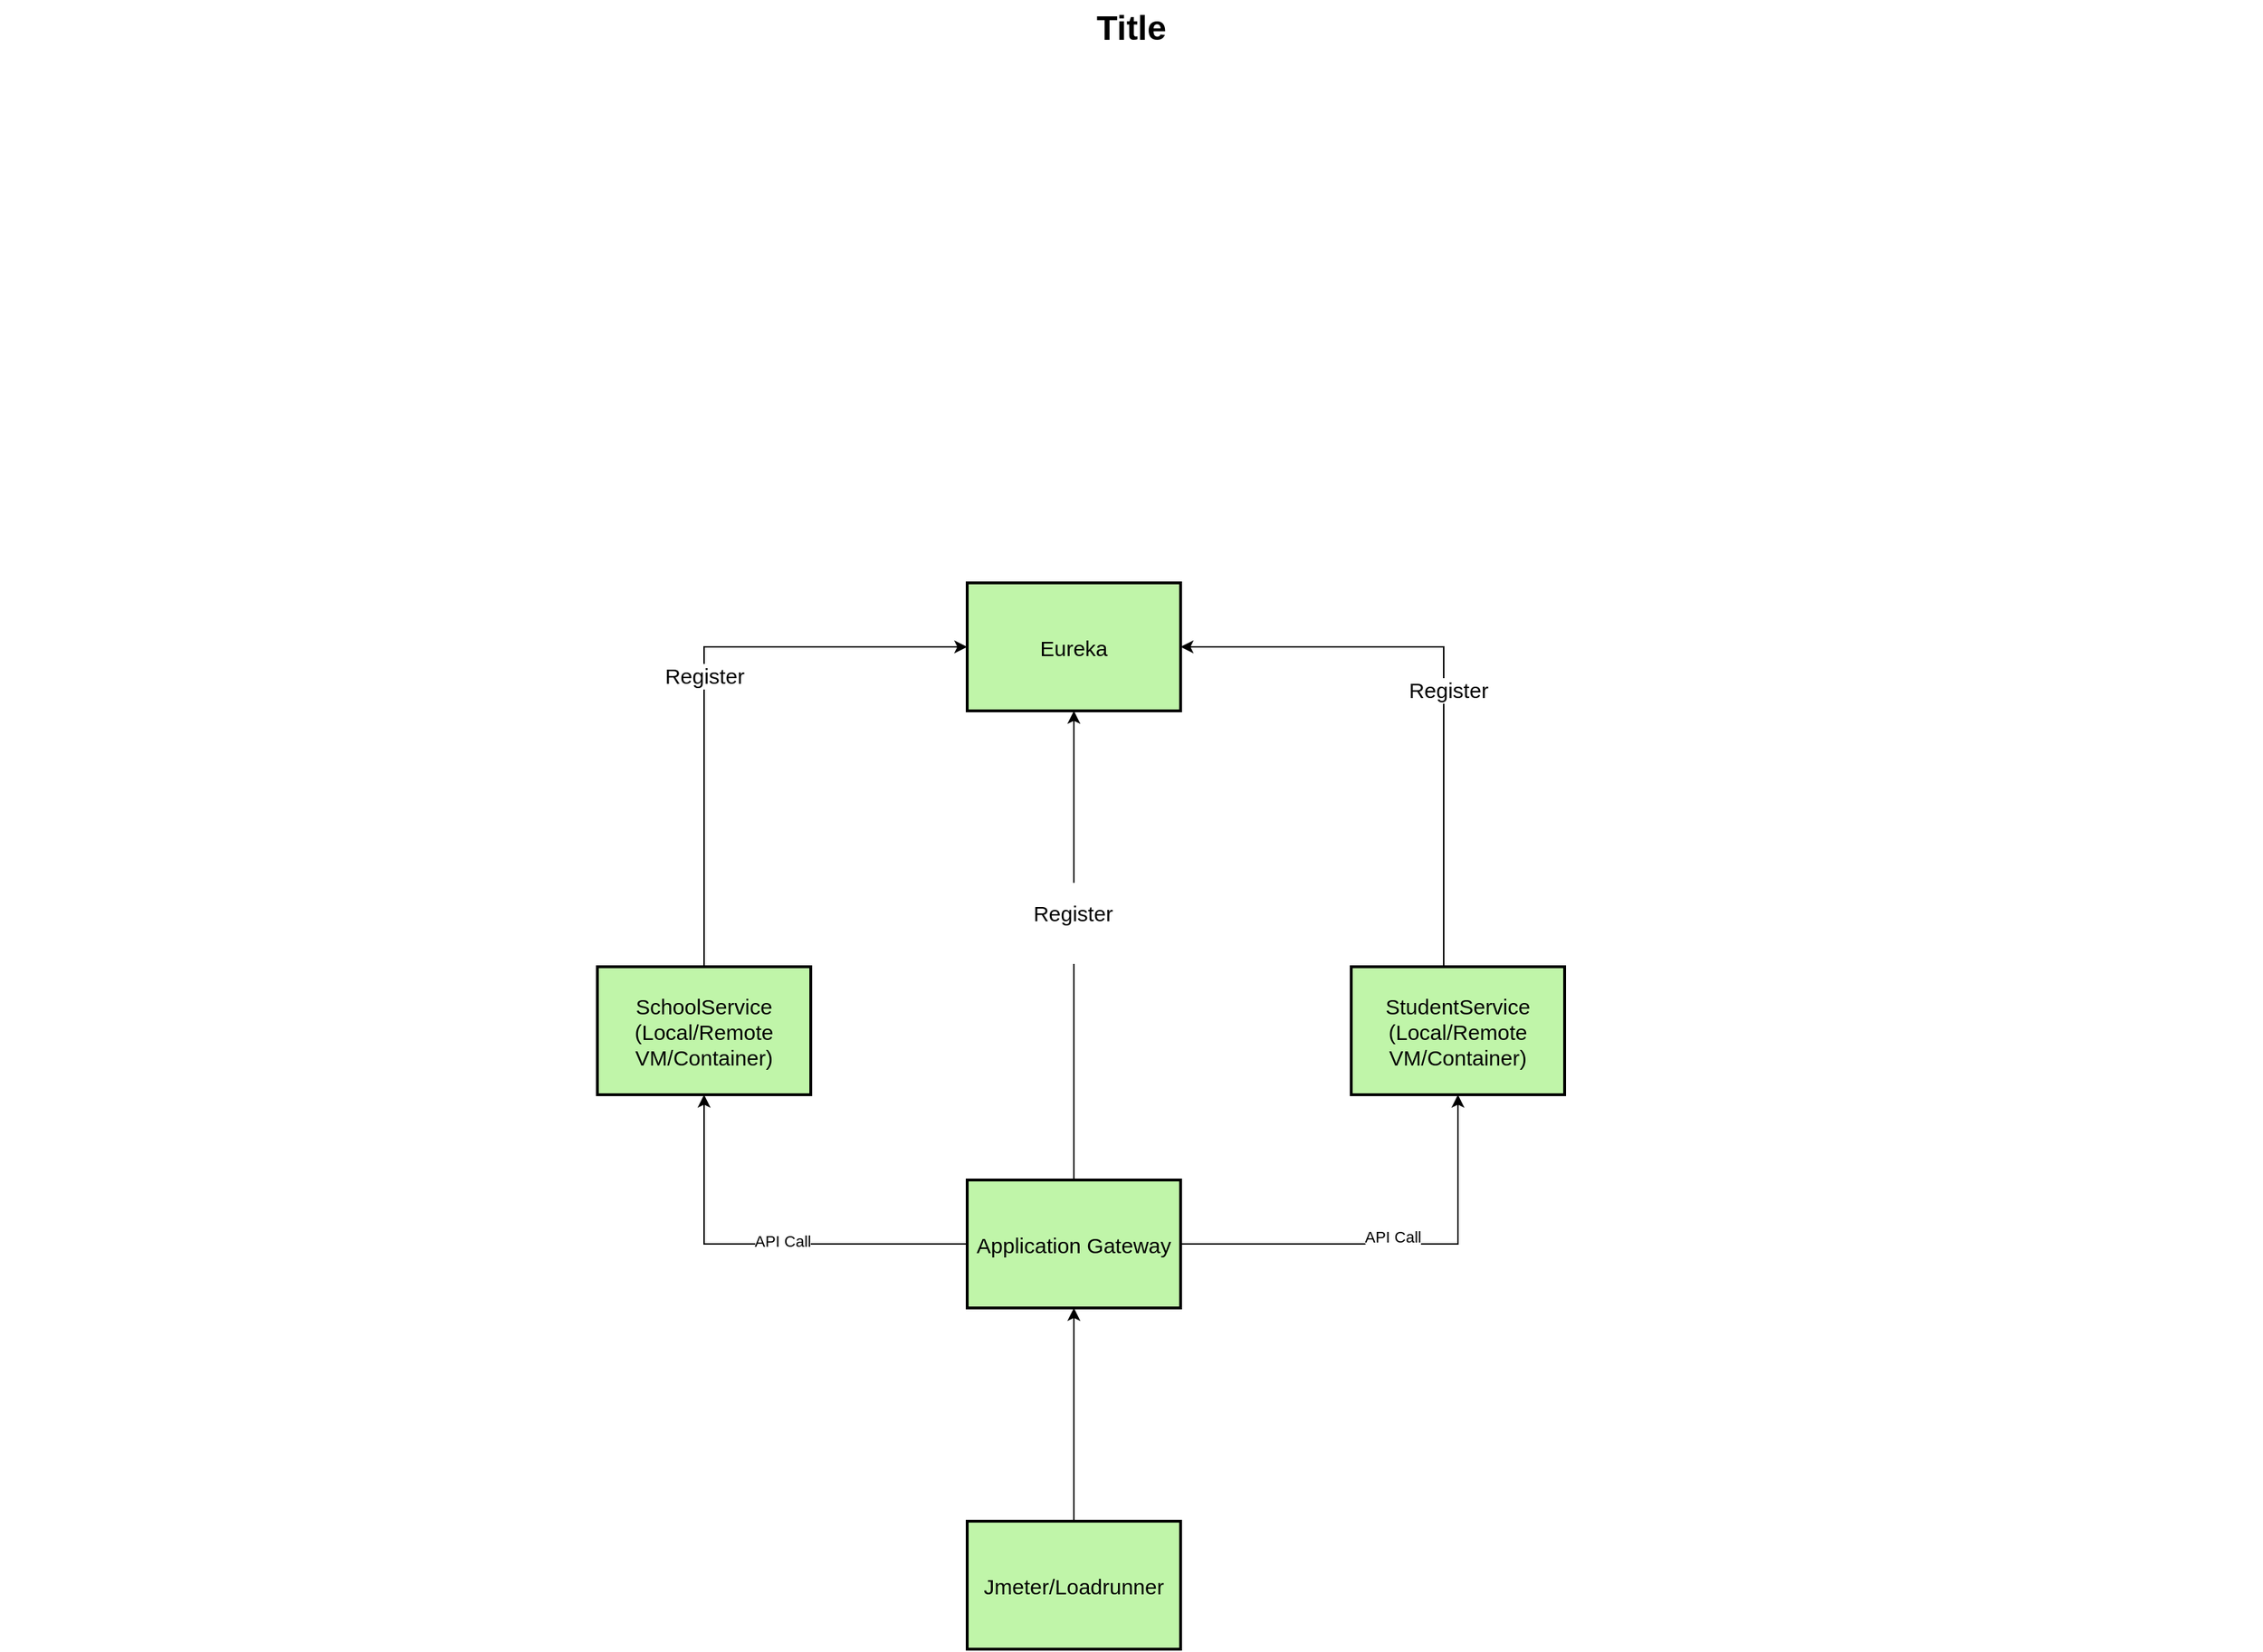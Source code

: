 <mxfile version="21.1.5" type="github">
  <diagram name="Page-1" id="74b105a0-9070-1c63-61bc-23e55f88626e">
    <mxGraphModel dx="1993" dy="1196" grid="1" gridSize="10" guides="1" tooltips="1" connect="1" arrows="1" fold="1" page="1" pageScale="1.5" pageWidth="1169" pageHeight="826" background="none" math="0" shadow="0">
      <root>
        <mxCell id="0" style=";html=1;" />
        <mxCell id="1" style=";html=1;" parent="0" />
        <mxCell id="10b056a9c633e61c-30" value="Title" style="text;strokeColor=none;fillColor=none;html=1;fontSize=24;fontStyle=1;verticalAlign=middle;align=center;" parent="1" vertex="1">
          <mxGeometry x="80" y="40" width="1590" height="40" as="geometry" />
        </mxCell>
        <mxCell id="5wn7QCThYIIw2rzu8Sw5-3" value="Eureka" style="strokeWidth=2;dashed=0;align=center;fontSize=15;shape=rect;fillColor=#c0f5a9;verticalLabelPosition=middle;verticalAlign=middle;horizontal=1;labelPosition=center;" parent="1" vertex="1">
          <mxGeometry x="760" y="450" width="150" height="90" as="geometry" />
        </mxCell>
        <mxCell id="5wn7QCThYIIw2rzu8Sw5-10" style="edgeStyle=orthogonalEdgeStyle;rounded=0;orthogonalLoop=1;jettySize=auto;html=1;fontSize=15;entryX=0.5;entryY=1;entryDx=0;entryDy=0;" parent="1" source="5wn7QCThYIIw2rzu8Sw5-4" target="PPPH0V48h3Za9GulFSPz-1" edge="1">
          <mxGeometry relative="1" as="geometry" />
        </mxCell>
        <mxCell id="5wn7QCThYIIw2rzu8Sw5-4" value="Jmeter/Loadrunner" style="strokeWidth=2;dashed=0;align=center;fontSize=15;shape=rect;fillColor=#c0f5a9;verticalLabelPosition=middle;verticalAlign=middle;labelPosition=center;" parent="1" vertex="1">
          <mxGeometry x="760" y="1110" width="150" height="90" as="geometry" />
        </mxCell>
        <mxCell id="5wn7QCThYIIw2rzu8Sw5-8" style="edgeStyle=orthogonalEdgeStyle;rounded=0;orthogonalLoop=1;jettySize=auto;html=1;entryX=1;entryY=0.5;entryDx=0;entryDy=0;fontSize=15;" parent="1" source="5wn7QCThYIIw2rzu8Sw5-5" target="5wn7QCThYIIw2rzu8Sw5-3" edge="1">
          <mxGeometry relative="1" as="geometry">
            <Array as="points">
              <mxPoint x="1095" y="495" />
            </Array>
          </mxGeometry>
        </mxCell>
        <mxCell id="5wn7QCThYIIw2rzu8Sw5-11" value="Register" style="edgeLabel;html=1;align=center;verticalAlign=middle;resizable=0;points=[];fontSize=15;" parent="5wn7QCThYIIw2rzu8Sw5-8" vertex="1" connectable="0">
          <mxGeometry x="-0.047" y="-3" relative="1" as="geometry">
            <mxPoint as="offset" />
          </mxGeometry>
        </mxCell>
        <mxCell id="5wn7QCThYIIw2rzu8Sw5-5" value="StudentService&#xa;(Local/Remote&#xa;VM/Container)" style="strokeWidth=2;dashed=0;align=center;fontSize=15;shape=rect;fillColor=#c0f5a9;verticalLabelPosition=middle;verticalAlign=middle;labelPosition=center;" parent="1" vertex="1">
          <mxGeometry x="1030" y="720" width="150" height="90" as="geometry" />
        </mxCell>
        <mxCell id="5wn7QCThYIIw2rzu8Sw5-7" value="Register" style="edgeStyle=orthogonalEdgeStyle;rounded=0;orthogonalLoop=1;jettySize=auto;html=1;entryX=0;entryY=0.5;entryDx=0;entryDy=0;fontSize=15;" parent="1" source="5wn7QCThYIIw2rzu8Sw5-6" target="5wn7QCThYIIw2rzu8Sw5-3" edge="1">
          <mxGeometry relative="1" as="geometry">
            <Array as="points">
              <mxPoint x="575" y="495" />
            </Array>
          </mxGeometry>
        </mxCell>
        <mxCell id="5wn7QCThYIIw2rzu8Sw5-6" value="SchoolService&#xa;(Local/Remote&#xa;VM/Container)" style="strokeWidth=2;dashed=0;align=center;fontSize=15;shape=rect;fillColor=#c0f5a9;verticalLabelPosition=middle;verticalAlign=middle;labelPosition=center;" parent="1" vertex="1">
          <mxGeometry x="500" y="720" width="150" height="90" as="geometry" />
        </mxCell>
        <mxCell id="PPPH0V48h3Za9GulFSPz-2" style="edgeStyle=orthogonalEdgeStyle;rounded=0;orthogonalLoop=1;jettySize=auto;html=1;exitX=0;exitY=0.5;exitDx=0;exitDy=0;entryX=0.5;entryY=1;entryDx=0;entryDy=0;" parent="1" source="PPPH0V48h3Za9GulFSPz-1" target="5wn7QCThYIIw2rzu8Sw5-6" edge="1">
          <mxGeometry relative="1" as="geometry" />
        </mxCell>
        <mxCell id="PPPH0V48h3Za9GulFSPz-6" value="API Call" style="edgeLabel;html=1;align=center;verticalAlign=middle;resizable=0;points=[];" parent="PPPH0V48h3Za9GulFSPz-2" vertex="1" connectable="0">
          <mxGeometry x="-0.103" y="-2" relative="1" as="geometry">
            <mxPoint as="offset" />
          </mxGeometry>
        </mxCell>
        <mxCell id="PPPH0V48h3Za9GulFSPz-3" style="edgeStyle=orthogonalEdgeStyle;rounded=0;orthogonalLoop=1;jettySize=auto;html=1;entryX=0.5;entryY=1;entryDx=0;entryDy=0;" parent="1" source="PPPH0V48h3Za9GulFSPz-1" target="5wn7QCThYIIw2rzu8Sw5-5" edge="1">
          <mxGeometry relative="1" as="geometry" />
        </mxCell>
        <mxCell id="PPPH0V48h3Za9GulFSPz-7" value="&#xa;&lt;span style=&quot;color: rgb(0, 0, 0); font-family: Helvetica; font-size: 11px; font-style: normal; font-variant-ligatures: normal; font-variant-caps: normal; font-weight: 400; letter-spacing: normal; orphans: 2; text-align: center; text-indent: 0px; text-transform: none; widows: 2; word-spacing: 0px; -webkit-text-stroke-width: 0px; background-color: rgb(255, 255, 255); text-decoration-thickness: initial; text-decoration-style: initial; text-decoration-color: initial; float: none; display: inline !important;&quot;&gt;API Call&lt;/span&gt;&#xa;&#xa;" style="edgeLabel;html=1;align=center;verticalAlign=middle;resizable=0;points=[];" parent="PPPH0V48h3Za9GulFSPz-3" vertex="1" connectable="0">
          <mxGeometry x="-0.007" y="-2" relative="1" as="geometry">
            <mxPoint as="offset" />
          </mxGeometry>
        </mxCell>
        <mxCell id="PPPH0V48h3Za9GulFSPz-4" style="edgeStyle=orthogonalEdgeStyle;rounded=0;orthogonalLoop=1;jettySize=auto;html=1;entryX=0.5;entryY=1;entryDx=0;entryDy=0;" parent="1" source="PPPH0V48h3Za9GulFSPz-1" target="5wn7QCThYIIw2rzu8Sw5-3" edge="1">
          <mxGeometry relative="1" as="geometry" />
        </mxCell>
        <mxCell id="PPPH0V48h3Za9GulFSPz-5" value="&#xa;&lt;span style=&quot;color: rgb(0, 0, 0); font-family: Helvetica; font-size: 15px; font-style: normal; font-variant-ligatures: normal; font-variant-caps: normal; font-weight: 400; letter-spacing: normal; orphans: 2; text-align: center; text-indent: 0px; text-transform: none; widows: 2; word-spacing: 0px; -webkit-text-stroke-width: 0px; background-color: rgb(255, 255, 255); text-decoration-thickness: initial; text-decoration-style: initial; text-decoration-color: initial; float: none; display: inline !important;&quot;&gt;Register&lt;/span&gt;&#xa;&#xa;" style="edgeLabel;html=1;align=center;verticalAlign=middle;resizable=0;points=[];" parent="PPPH0V48h3Za9GulFSPz-4" vertex="1" connectable="0">
          <mxGeometry x="0.097" y="1" relative="1" as="geometry">
            <mxPoint as="offset" />
          </mxGeometry>
        </mxCell>
        <mxCell id="PPPH0V48h3Za9GulFSPz-1" value="Application Gateway" style="strokeWidth=2;dashed=0;align=center;fontSize=15;shape=rect;fillColor=#c0f5a9;verticalLabelPosition=middle;verticalAlign=middle;labelPosition=center;" parent="1" vertex="1">
          <mxGeometry x="760" y="870" width="150" height="90" as="geometry" />
        </mxCell>
      </root>
    </mxGraphModel>
  </diagram>
</mxfile>
